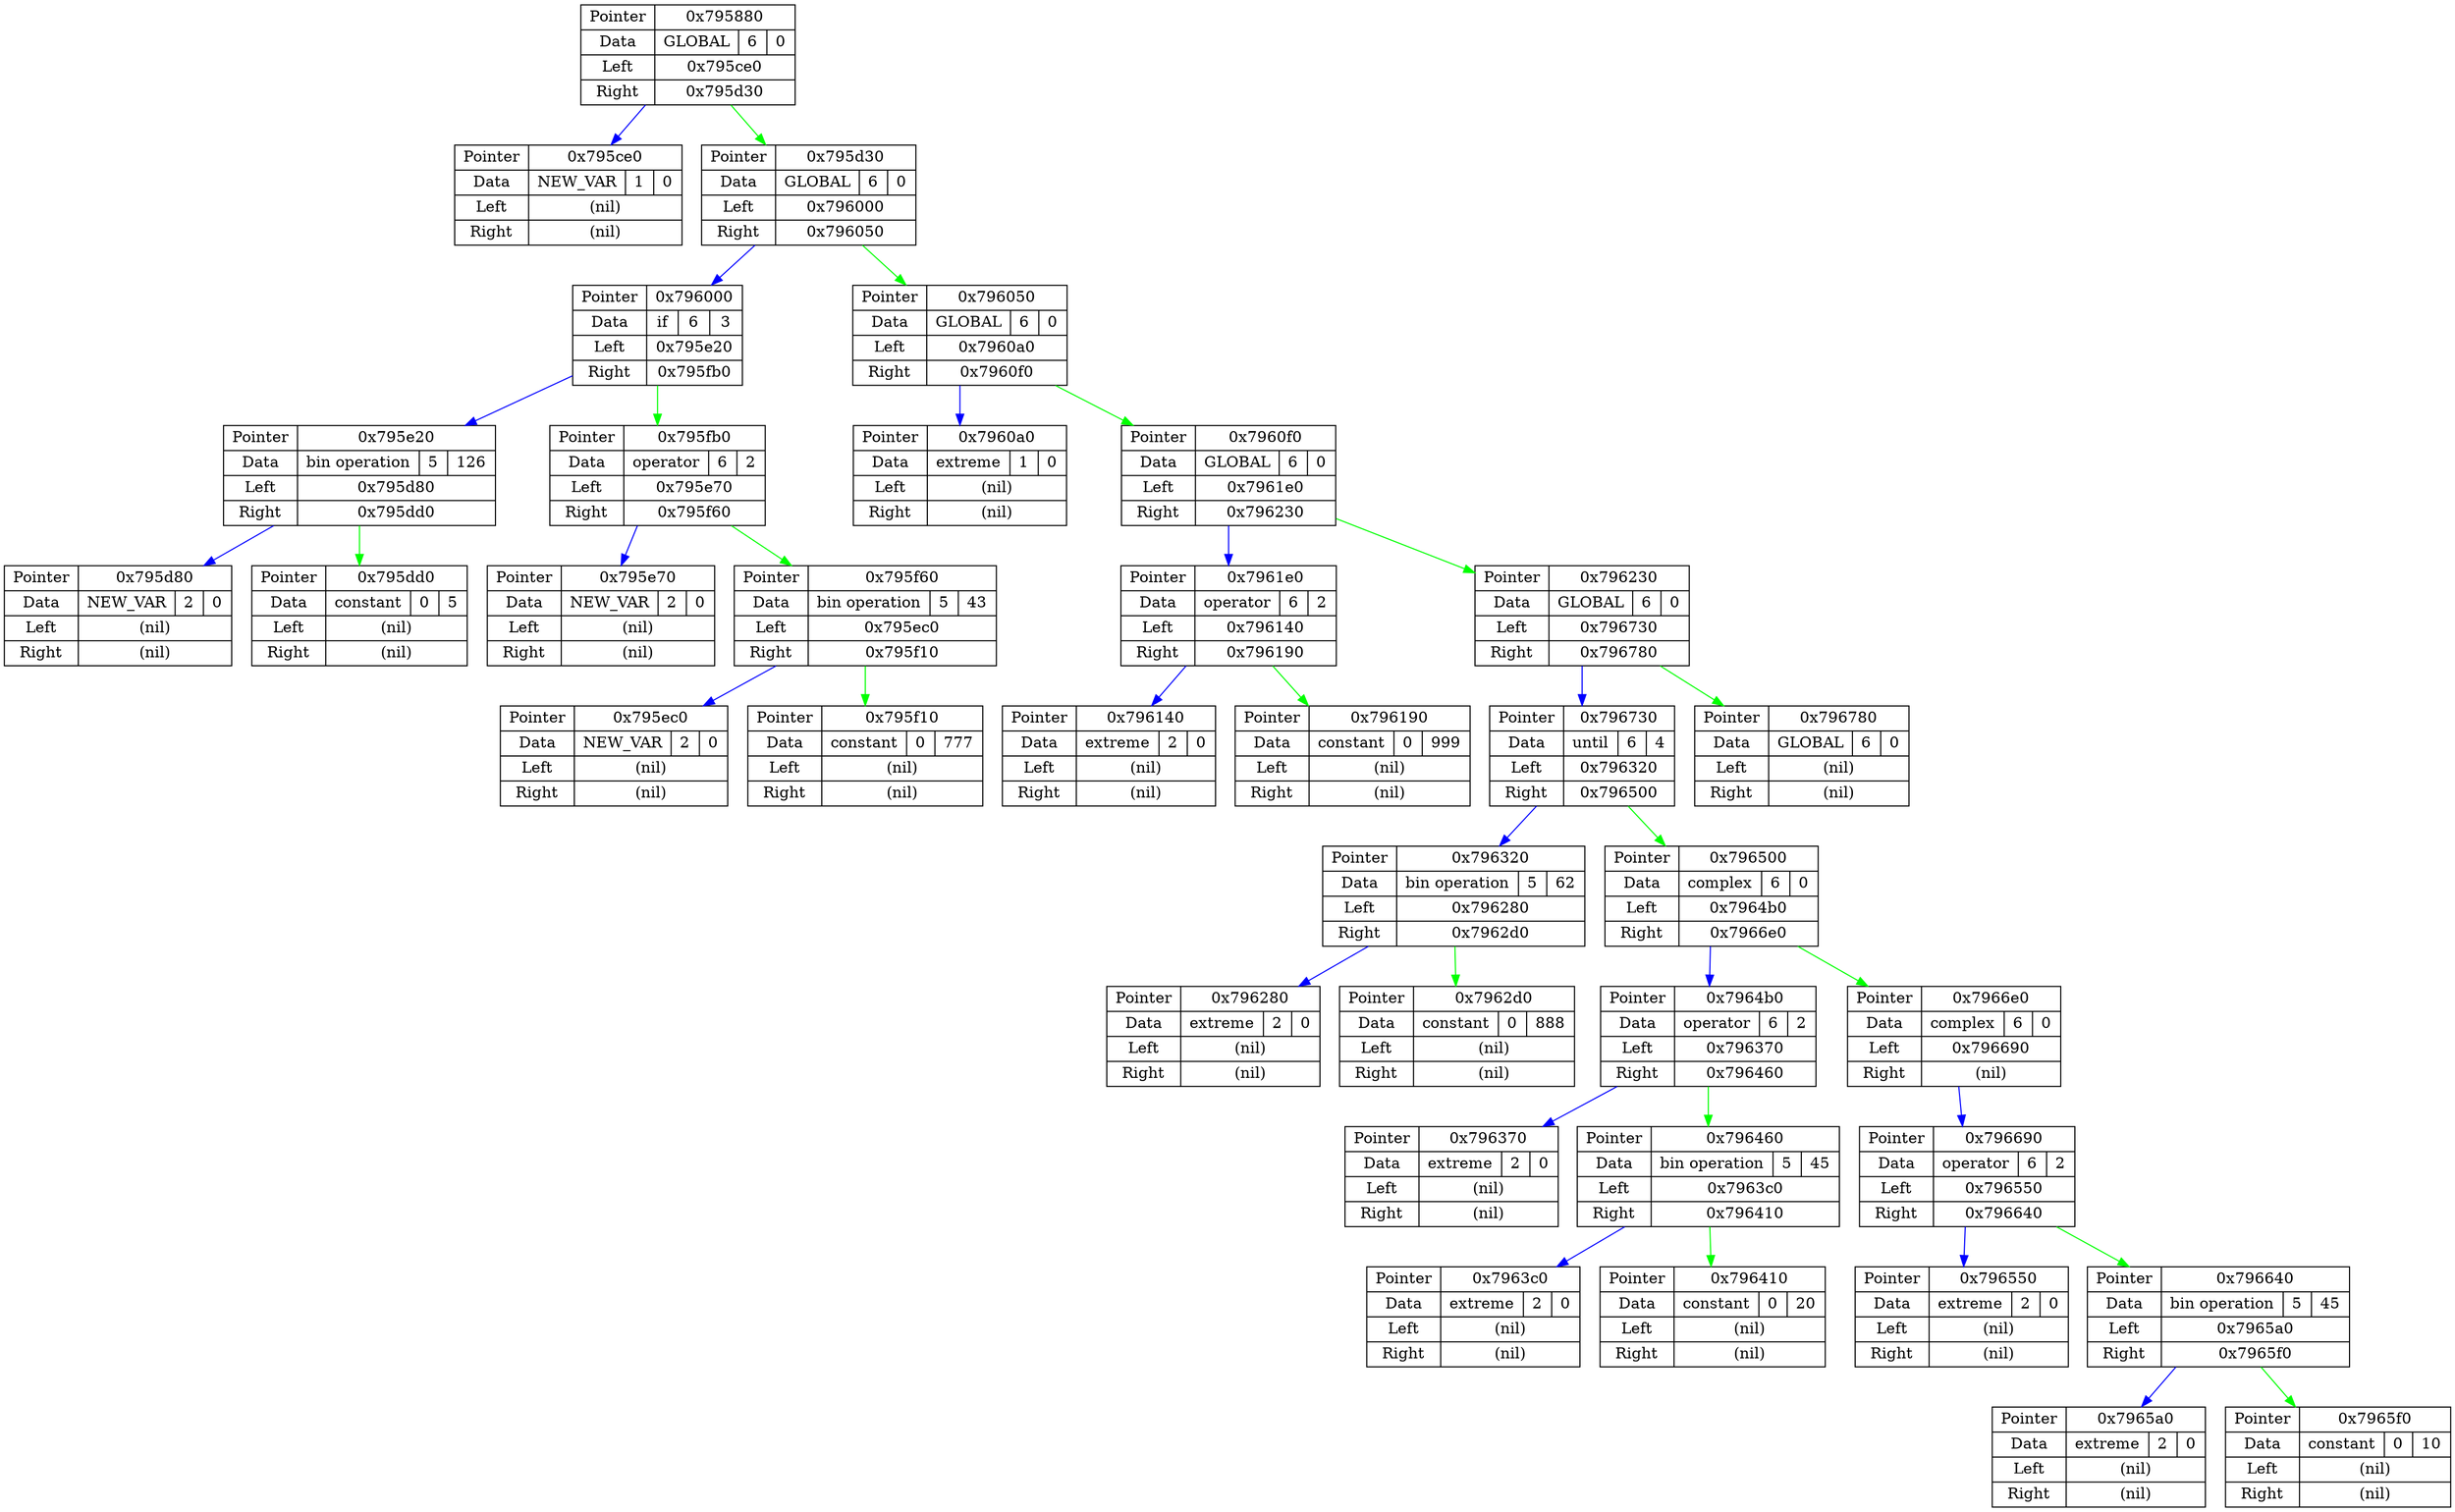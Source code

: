 digraph G {
node[shape = record];
7952512  [label = "{ Pointer | Data | Left | Right }  | { 0x795880 | { GLOBAL | 6 | 0 } | 0x795ce0 | 0x795d30 }"];
7953632  [label = "{ Pointer | Data | Left | Right }  | { 0x795ce0 | { NEW_VAR | 1 | 0 } | (nil) | (nil) }"];
7953712  [label = "{ Pointer | Data | Left | Right }  | { 0x795d30 | { GLOBAL | 6 | 0 } | 0x796000 | 0x796050 }"];
7954432  [label = "{ Pointer | Data | Left | Right }  | { 0x796000 | { if | 6 | 3 } | 0x795e20 | 0x795fb0 }"];
7953952  [label = "{ Pointer | Data | Left | Right }  | { 0x795e20 | { bin operation | 5 | 126 } | 0x795d80 | 0x795dd0 }"];
7953792  [label = "{ Pointer | Data | Left | Right }  | { 0x795d80 | { NEW_VAR | 2 | 0 } | (nil) | (nil) }"];
7953872  [label = "{ Pointer | Data | Left | Right }  | { 0x795dd0 | { constant | 0 | 5 } | (nil) | (nil) }"];
7954352  [label = "{ Pointer | Data | Left | Right }  | { 0x795fb0 | { operator | 6 | 2 } | 0x795e70 | 0x795f60 }"];
7954032  [label = "{ Pointer | Data | Left | Right }  | { 0x795e70 | { NEW_VAR | 2 | 0 } | (nil) | (nil) }"];
7954272  [label = "{ Pointer | Data | Left | Right }  | { 0x795f60 | { bin operation | 5 | 43 } | 0x795ec0 | 0x795f10 }"];
7954112  [label = "{ Pointer | Data | Left | Right }  | { 0x795ec0 | { NEW_VAR | 2 | 0 } | (nil) | (nil) }"];
7954192  [label = "{ Pointer | Data | Left | Right }  | { 0x795f10 | { constant | 0 | 777 } | (nil) | (nil) }"];
7954512  [label = "{ Pointer | Data | Left | Right }  | { 0x796050 | { GLOBAL | 6 | 0 } | 0x7960a0 | 0x7960f0 }"];
7954592  [label = "{ Pointer | Data | Left | Right }  | { 0x7960a0 | { extreme | 1 | 0 } | (nil) | (nil) }"];
7954672  [label = "{ Pointer | Data | Left | Right }  | { 0x7960f0 | { GLOBAL | 6 | 0 } | 0x7961e0 | 0x796230 }"];
7954912  [label = "{ Pointer | Data | Left | Right }  | { 0x7961e0 | { operator | 6 | 2 } | 0x796140 | 0x796190 }"];
7954752  [label = "{ Pointer | Data | Left | Right }  | { 0x796140 | { extreme | 2 | 0 } | (nil) | (nil) }"];
7954832  [label = "{ Pointer | Data | Left | Right }  | { 0x796190 | { constant | 0 | 999 } | (nil) | (nil) }"];
7954992  [label = "{ Pointer | Data | Left | Right }  | { 0x796230 | { GLOBAL | 6 | 0 } | 0x796730 | 0x796780 }"];
7956272  [label = "{ Pointer | Data | Left | Right }  | { 0x796730 | { until | 6 | 4 } | 0x796320 | 0x796500 }"];
7955232  [label = "{ Pointer | Data | Left | Right }  | { 0x796320 | { bin operation | 5 | 62 } | 0x796280 | 0x7962d0 }"];
7955072  [label = "{ Pointer | Data | Left | Right }  | { 0x796280 | { extreme | 2 | 0 } | (nil) | (nil) }"];
7955152  [label = "{ Pointer | Data | Left | Right }  | { 0x7962d0 | { constant | 0 | 888 } | (nil) | (nil) }"];
7955712  [label = "{ Pointer | Data | Left | Right }  | { 0x796500 | { complex | 6 | 0 } | 0x7964b0 | 0x7966e0 }"];
7955632  [label = "{ Pointer | Data | Left | Right }  | { 0x7964b0 | { operator | 6 | 2 } | 0x796370 | 0x796460 }"];
7955312  [label = "{ Pointer | Data | Left | Right }  | { 0x796370 | { extreme | 2 | 0 } | (nil) | (nil) }"];
7955552  [label = "{ Pointer | Data | Left | Right }  | { 0x796460 | { bin operation | 5 | 45 } | 0x7963c0 | 0x796410 }"];
7955392  [label = "{ Pointer | Data | Left | Right }  | { 0x7963c0 | { extreme | 2 | 0 } | (nil) | (nil) }"];
7955472  [label = "{ Pointer | Data | Left | Right }  | { 0x796410 | { constant | 0 | 20 } | (nil) | (nil) }"];
7956192  [label = "{ Pointer | Data | Left | Right }  | { 0x7966e0 | { complex | 6 | 0 } | 0x796690 | (nil) }"];
7956112  [label = "{ Pointer | Data | Left | Right }  | { 0x796690 | { operator | 6 | 2 } | 0x796550 | 0x796640 }"];
7955792  [label = "{ Pointer | Data | Left | Right }  | { 0x796550 | { extreme | 2 | 0 } | (nil) | (nil) }"];
7956032  [label = "{ Pointer | Data | Left | Right }  | { 0x796640 | { bin operation | 5 | 45 } | 0x7965a0 | 0x7965f0 }"];
7955872  [label = "{ Pointer | Data | Left | Right }  | { 0x7965a0 | { extreme | 2 | 0 } | (nil) | (nil) }"];
7955952  [label = "{ Pointer | Data | Left | Right }  | { 0x7965f0 | { constant | 0 | 10 } | (nil) | (nil) }"];
7956352  [label = "{ Pointer | Data | Left | Right }  | { 0x796780 | { GLOBAL | 6 | 0 } | (nil) | (nil) }"];
7952512 -> 7953632 [color = blue];
7952512 -> 7953712 [color = green];
7953712 -> 7954432 [color = blue];
7953712 -> 7954512 [color = green];
7954432 -> 7953952 [color = blue];
7954432 -> 7954352 [color = green];
7953952 -> 7953792 [color = blue];
7953952 -> 7953872 [color = green];
7954352 -> 7954032 [color = blue];
7954352 -> 7954272 [color = green];
7954272 -> 7954112 [color = blue];
7954272 -> 7954192 [color = green];
7954512 -> 7954592 [color = blue];
7954512 -> 7954672 [color = green];
7954672 -> 7954912 [color = blue];
7954672 -> 7954992 [color = green];
7954912 -> 7954752 [color = blue];
7954912 -> 7954832 [color = green];
7954992 -> 7956272 [color = blue];
7954992 -> 7956352 [color = green];
7956272 -> 7955232 [color = blue];
7956272 -> 7955712 [color = green];
7955232 -> 7955072 [color = blue];
7955232 -> 7955152 [color = green];
7955712 -> 7955632 [color = blue];
7955712 -> 7956192 [color = green];
7955632 -> 7955312 [color = blue];
7955632 -> 7955552 [color = green];
7955552 -> 7955392 [color = blue];
7955552 -> 7955472 [color = green];
7956192 -> 7956112 [color = blue];
7956112 -> 7955792 [color = blue];
7956112 -> 7956032 [color = green];
7956032 -> 7955872 [color = blue];
7956032 -> 7955952 [color = green];
}
